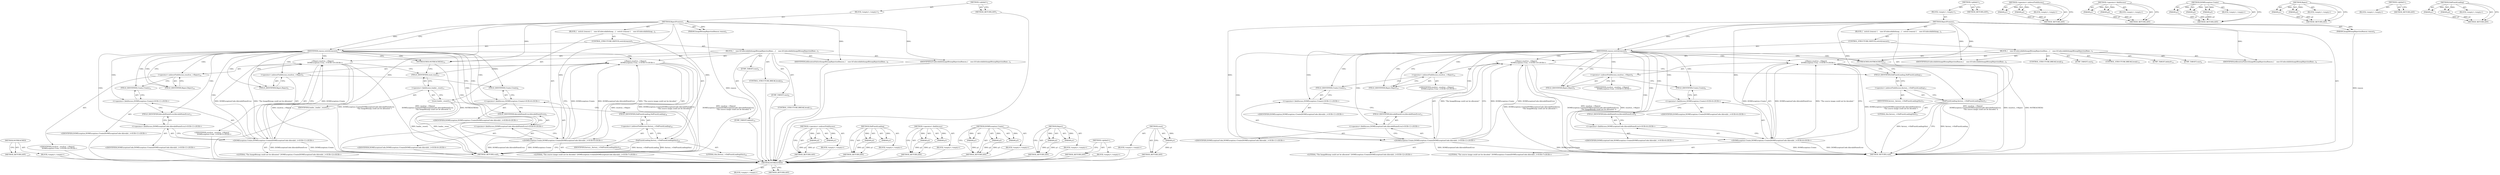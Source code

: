 digraph "reset" {
vulnerable_95 [label=<(METHOD,NOTREACHED)>];
vulnerable_96 [label=<(BLOCK,&lt;empty&gt;,&lt;empty&gt;)>];
vulnerable_97 [label=<(METHOD_RETURN,ANY)>];
vulnerable_6 [label=<(METHOD,&lt;global&gt;)<SUB>1</SUB>>];
vulnerable_7 [label=<(BLOCK,&lt;empty&gt;,&lt;empty&gt;)<SUB>1</SUB>>];
vulnerable_8 [label=<(METHOD,RejectPromise)<SUB>1</SUB>>];
vulnerable_9 [label=<(PARAM,ImageBitmapRejectionReason reason)<SUB>2</SUB>>];
vulnerable_10 [label=<(BLOCK,{
  switch (reason) {
    case kUndecodableImag...,{
  switch (reason) {
    case kUndecodableImag...)<SUB>2</SUB>>];
vulnerable_11 [label=<(CONTROL_STRUCTURE,SWITCH,switch(reason))<SUB>3</SUB>>];
vulnerable_12 [label=<(IDENTIFIER,reason,switch(reason))<SUB>3</SUB>>];
vulnerable_13 [label=<(BLOCK,{
    case kUndecodableImageBitmapRejectionReas...,{
    case kUndecodableImageBitmapRejectionReas...)<SUB>3</SUB>>];
vulnerable_14 [label=<(JUMP_TARGET,case)<SUB>4</SUB>>];
vulnerable_15 [label=<(IDENTIFIER,kUndecodableImageBitmapRejectionReason,{
    case kUndecodableImageBitmapRejectionReas...)<SUB>4</SUB>>];
vulnerable_16 [label="<(Reject,resolver_-&gt;Reject(
          DOMException::Crea...)<SUB>5</SUB>>"];
vulnerable_17 [label=<(&lt;operator&gt;.indirectFieldAccess,resolver_-&gt;Reject)<SUB>5</SUB>>];
vulnerable_18 [label="<(IDENTIFIER,resolver_,resolver_-&gt;Reject(
          DOMException::Crea...)<SUB>5</SUB>>"];
vulnerable_19 [label=<(FIELD_IDENTIFIER,Reject,Reject)<SUB>5</SUB>>];
vulnerable_20 [label="<(DOMException.Create,DOMException::Create(DOMExceptionCode::kInvalid...)<SUB>6</SUB>>"];
vulnerable_21 [label="<(&lt;operator&gt;.fieldAccess,DOMException::Create)<SUB>6</SUB>>"];
vulnerable_22 [label="<(IDENTIFIER,DOMException,DOMException::Create(DOMExceptionCode::kInvalid...)<SUB>6</SUB>>"];
vulnerable_23 [label=<(FIELD_IDENTIFIER,Create,Create)<SUB>6</SUB>>];
vulnerable_24 [label="<(&lt;operator&gt;.fieldAccess,DOMExceptionCode::kInvalidStateError)<SUB>6</SUB>>"];
vulnerable_25 [label="<(IDENTIFIER,DOMExceptionCode,DOMException::Create(DOMExceptionCode::kInvalid...)<SUB>6</SUB>>"];
vulnerable_26 [label=<(FIELD_IDENTIFIER,kInvalidStateError,kInvalidStateError)<SUB>6</SUB>>];
vulnerable_27 [label="<(LITERAL,&quot;The source image could not be decoded.&quot;,DOMException::Create(DOMExceptionCode::kInvalid...)<SUB>7</SUB>>"];
vulnerable_28 [label=<(CONTROL_STRUCTURE,BREAK,break;)<SUB>8</SUB>>];
vulnerable_29 [label=<(JUMP_TARGET,case)<SUB>9</SUB>>];
vulnerable_30 [label=<(IDENTIFIER,kAllocationFailureImageBitmapRejectionReason,{
    case kUndecodableImageBitmapRejectionReas...)<SUB>9</SUB>>];
vulnerable_31 [label="<(Reject,resolver_-&gt;Reject(
          DOMException::Crea...)<SUB>10</SUB>>"];
vulnerable_32 [label=<(&lt;operator&gt;.indirectFieldAccess,resolver_-&gt;Reject)<SUB>10</SUB>>];
vulnerable_33 [label="<(IDENTIFIER,resolver_,resolver_-&gt;Reject(
          DOMException::Crea...)<SUB>10</SUB>>"];
vulnerable_34 [label=<(FIELD_IDENTIFIER,Reject,Reject)<SUB>10</SUB>>];
vulnerable_35 [label="<(DOMException.Create,DOMException::Create(DOMExceptionCode::kInvalid...)<SUB>11</SUB>>"];
vulnerable_36 [label="<(&lt;operator&gt;.fieldAccess,DOMException::Create)<SUB>11</SUB>>"];
vulnerable_37 [label="<(IDENTIFIER,DOMException,DOMException::Create(DOMExceptionCode::kInvalid...)<SUB>11</SUB>>"];
vulnerable_38 [label=<(FIELD_IDENTIFIER,Create,Create)<SUB>11</SUB>>];
vulnerable_39 [label="<(&lt;operator&gt;.fieldAccess,DOMExceptionCode::kInvalidStateError)<SUB>11</SUB>>"];
vulnerable_40 [label="<(IDENTIFIER,DOMExceptionCode,DOMException::Create(DOMExceptionCode::kInvalid...)<SUB>11</SUB>>"];
vulnerable_41 [label=<(FIELD_IDENTIFIER,kInvalidStateError,kInvalidStateError)<SUB>11</SUB>>];
vulnerable_42 [label="<(LITERAL,&quot;The ImageBitmap could not be allocated.&quot;,DOMException::Create(DOMExceptionCode::kInvalid...)<SUB>12</SUB>>"];
vulnerable_43 [label=<(CONTROL_STRUCTURE,BREAK,break;)<SUB>13</SUB>>];
vulnerable_44 [label=<(JUMP_TARGET,default)<SUB>14</SUB>>];
vulnerable_45 [label=<(NOTREACHED,NOTREACHED())<SUB>15</SUB>>];
vulnerable_46 [label=<(DidFinishLoading,factory_-&gt;DidFinishLoading(this))<SUB>17</SUB>>];
vulnerable_47 [label=<(&lt;operator&gt;.indirectFieldAccess,factory_-&gt;DidFinishLoading)<SUB>17</SUB>>];
vulnerable_48 [label=<(IDENTIFIER,factory_,factory_-&gt;DidFinishLoading(this))<SUB>17</SUB>>];
vulnerable_49 [label=<(FIELD_IDENTIFIER,DidFinishLoading,DidFinishLoading)<SUB>17</SUB>>];
vulnerable_50 [label=<(LITERAL,this,factory_-&gt;DidFinishLoading(this))<SUB>17</SUB>>];
vulnerable_51 [label=<(METHOD_RETURN,void)<SUB>1</SUB>>];
vulnerable_53 [label=<(METHOD_RETURN,ANY)<SUB>1</SUB>>];
vulnerable_79 [label=<(METHOD,&lt;operator&gt;.indirectFieldAccess)>];
vulnerable_80 [label=<(PARAM,p1)>];
vulnerable_81 [label=<(PARAM,p2)>];
vulnerable_82 [label=<(BLOCK,&lt;empty&gt;,&lt;empty&gt;)>];
vulnerable_83 [label=<(METHOD_RETURN,ANY)>];
vulnerable_90 [label=<(METHOD,&lt;operator&gt;.fieldAccess)>];
vulnerable_91 [label=<(PARAM,p1)>];
vulnerable_92 [label=<(PARAM,p2)>];
vulnerable_93 [label=<(BLOCK,&lt;empty&gt;,&lt;empty&gt;)>];
vulnerable_94 [label=<(METHOD_RETURN,ANY)>];
vulnerable_84 [label=<(METHOD,DOMException.Create)>];
vulnerable_85 [label=<(PARAM,p1)>];
vulnerable_86 [label=<(PARAM,p2)>];
vulnerable_87 [label=<(PARAM,p3)>];
vulnerable_88 [label=<(BLOCK,&lt;empty&gt;,&lt;empty&gt;)>];
vulnerable_89 [label=<(METHOD_RETURN,ANY)>];
vulnerable_74 [label=<(METHOD,Reject)>];
vulnerable_75 [label=<(PARAM,p1)>];
vulnerable_76 [label=<(PARAM,p2)>];
vulnerable_77 [label=<(BLOCK,&lt;empty&gt;,&lt;empty&gt;)>];
vulnerable_78 [label=<(METHOD_RETURN,ANY)>];
vulnerable_68 [label=<(METHOD,&lt;global&gt;)<SUB>1</SUB>>];
vulnerable_69 [label=<(BLOCK,&lt;empty&gt;,&lt;empty&gt;)>];
vulnerable_70 [label=<(METHOD_RETURN,ANY)>];
vulnerable_98 [label=<(METHOD,DidFinishLoading)>];
vulnerable_99 [label=<(PARAM,p1)>];
vulnerable_100 [label=<(PARAM,p2)>];
vulnerable_101 [label=<(BLOCK,&lt;empty&gt;,&lt;empty&gt;)>];
vulnerable_102 [label=<(METHOD_RETURN,ANY)>];
fixed_99 [label=<(METHOD,NOTREACHED)>];
fixed_100 [label=<(BLOCK,&lt;empty&gt;,&lt;empty&gt;)>];
fixed_101 [label=<(METHOD_RETURN,ANY)>];
fixed_6 [label=<(METHOD,&lt;global&gt;)<SUB>1</SUB>>];
fixed_7 [label=<(BLOCK,&lt;empty&gt;,&lt;empty&gt;)<SUB>1</SUB>>];
fixed_8 [label=<(METHOD,RejectPromise)<SUB>1</SUB>>];
fixed_9 [label=<(PARAM,ImageBitmapRejectionReason reason)<SUB>2</SUB>>];
fixed_10 [label=<(BLOCK,{
  switch (reason) {
    case kUndecodableImag...,{
  switch (reason) {
    case kUndecodableImag...)<SUB>2</SUB>>];
fixed_11 [label=<(CONTROL_STRUCTURE,SWITCH,switch(reason))<SUB>3</SUB>>];
fixed_12 [label=<(IDENTIFIER,reason,switch(reason))<SUB>3</SUB>>];
fixed_13 [label=<(BLOCK,{
    case kUndecodableImageBitmapRejectionReas...,{
    case kUndecodableImageBitmapRejectionReas...)<SUB>3</SUB>>];
fixed_14 [label=<(JUMP_TARGET,case)<SUB>4</SUB>>];
fixed_15 [label=<(IDENTIFIER,kUndecodableImageBitmapRejectionReason,{
    case kUndecodableImageBitmapRejectionReas...)<SUB>4</SUB>>];
fixed_16 [label="<(Reject,resolver_-&gt;Reject(
          DOMException::Crea...)<SUB>5</SUB>>"];
fixed_17 [label=<(&lt;operator&gt;.indirectFieldAccess,resolver_-&gt;Reject)<SUB>5</SUB>>];
fixed_18 [label="<(IDENTIFIER,resolver_,resolver_-&gt;Reject(
          DOMException::Crea...)<SUB>5</SUB>>"];
fixed_19 [label=<(FIELD_IDENTIFIER,Reject,Reject)<SUB>5</SUB>>];
fixed_20 [label="<(DOMException.Create,DOMException::Create(DOMExceptionCode::kInvalid...)<SUB>6</SUB>>"];
fixed_21 [label="<(&lt;operator&gt;.fieldAccess,DOMException::Create)<SUB>6</SUB>>"];
fixed_22 [label="<(IDENTIFIER,DOMException,DOMException::Create(DOMExceptionCode::kInvalid...)<SUB>6</SUB>>"];
fixed_23 [label=<(FIELD_IDENTIFIER,Create,Create)<SUB>6</SUB>>];
fixed_24 [label="<(&lt;operator&gt;.fieldAccess,DOMExceptionCode::kInvalidStateError)<SUB>6</SUB>>"];
fixed_25 [label="<(IDENTIFIER,DOMExceptionCode,DOMException::Create(DOMExceptionCode::kInvalid...)<SUB>6</SUB>>"];
fixed_26 [label=<(FIELD_IDENTIFIER,kInvalidStateError,kInvalidStateError)<SUB>6</SUB>>];
fixed_27 [label="<(LITERAL,&quot;The source image could not be decoded.&quot;,DOMException::Create(DOMExceptionCode::kInvalid...)<SUB>7</SUB>>"];
fixed_28 [label=<(CONTROL_STRUCTURE,BREAK,break;)<SUB>8</SUB>>];
fixed_29 [label=<(JUMP_TARGET,case)<SUB>9</SUB>>];
fixed_30 [label=<(IDENTIFIER,kAllocationFailureImageBitmapRejectionReason,{
    case kUndecodableImageBitmapRejectionReas...)<SUB>9</SUB>>];
fixed_31 [label="<(Reject,resolver_-&gt;Reject(
          DOMException::Crea...)<SUB>10</SUB>>"];
fixed_32 [label=<(&lt;operator&gt;.indirectFieldAccess,resolver_-&gt;Reject)<SUB>10</SUB>>];
fixed_33 [label="<(IDENTIFIER,resolver_,resolver_-&gt;Reject(
          DOMException::Crea...)<SUB>10</SUB>>"];
fixed_34 [label=<(FIELD_IDENTIFIER,Reject,Reject)<SUB>10</SUB>>];
fixed_35 [label="<(DOMException.Create,DOMException::Create(DOMExceptionCode::kInvalid...)<SUB>11</SUB>>"];
fixed_36 [label="<(&lt;operator&gt;.fieldAccess,DOMException::Create)<SUB>11</SUB>>"];
fixed_37 [label="<(IDENTIFIER,DOMException,DOMException::Create(DOMExceptionCode::kInvalid...)<SUB>11</SUB>>"];
fixed_38 [label=<(FIELD_IDENTIFIER,Create,Create)<SUB>11</SUB>>];
fixed_39 [label="<(&lt;operator&gt;.fieldAccess,DOMExceptionCode::kInvalidStateError)<SUB>11</SUB>>"];
fixed_40 [label="<(IDENTIFIER,DOMExceptionCode,DOMException::Create(DOMExceptionCode::kInvalid...)<SUB>11</SUB>>"];
fixed_41 [label=<(FIELD_IDENTIFIER,kInvalidStateError,kInvalidStateError)<SUB>11</SUB>>];
fixed_42 [label="<(LITERAL,&quot;The ImageBitmap could not be allocated.&quot;,DOMException::Create(DOMExceptionCode::kInvalid...)<SUB>12</SUB>>"];
fixed_43 [label=<(CONTROL_STRUCTURE,BREAK,break;)<SUB>13</SUB>>];
fixed_44 [label=<(JUMP_TARGET,default)<SUB>14</SUB>>];
fixed_45 [label=<(NOTREACHED,NOTREACHED())<SUB>15</SUB>>];
fixed_46 [label=<(reset,loader_.reset())<SUB>17</SUB>>];
fixed_47 [label=<(&lt;operator&gt;.fieldAccess,loader_.reset)<SUB>17</SUB>>];
fixed_48 [label=<(IDENTIFIER,loader_,loader_.reset())<SUB>17</SUB>>];
fixed_49 [label=<(FIELD_IDENTIFIER,reset,reset)<SUB>17</SUB>>];
fixed_50 [label=<(DidFinishLoading,factory_-&gt;DidFinishLoading(this))<SUB>18</SUB>>];
fixed_51 [label=<(&lt;operator&gt;.indirectFieldAccess,factory_-&gt;DidFinishLoading)<SUB>18</SUB>>];
fixed_52 [label=<(IDENTIFIER,factory_,factory_-&gt;DidFinishLoading(this))<SUB>18</SUB>>];
fixed_53 [label=<(FIELD_IDENTIFIER,DidFinishLoading,DidFinishLoading)<SUB>18</SUB>>];
fixed_54 [label=<(LITERAL,this,factory_-&gt;DidFinishLoading(this))<SUB>18</SUB>>];
fixed_55 [label=<(METHOD_RETURN,void)<SUB>1</SUB>>];
fixed_57 [label=<(METHOD_RETURN,ANY)<SUB>1</SUB>>];
fixed_83 [label=<(METHOD,&lt;operator&gt;.indirectFieldAccess)>];
fixed_84 [label=<(PARAM,p1)>];
fixed_85 [label=<(PARAM,p2)>];
fixed_86 [label=<(BLOCK,&lt;empty&gt;,&lt;empty&gt;)>];
fixed_87 [label=<(METHOD_RETURN,ANY)>];
fixed_106 [label=<(METHOD,DidFinishLoading)>];
fixed_107 [label=<(PARAM,p1)>];
fixed_108 [label=<(PARAM,p2)>];
fixed_109 [label=<(BLOCK,&lt;empty&gt;,&lt;empty&gt;)>];
fixed_110 [label=<(METHOD_RETURN,ANY)>];
fixed_94 [label=<(METHOD,&lt;operator&gt;.fieldAccess)>];
fixed_95 [label=<(PARAM,p1)>];
fixed_96 [label=<(PARAM,p2)>];
fixed_97 [label=<(BLOCK,&lt;empty&gt;,&lt;empty&gt;)>];
fixed_98 [label=<(METHOD_RETURN,ANY)>];
fixed_88 [label=<(METHOD,DOMException.Create)>];
fixed_89 [label=<(PARAM,p1)>];
fixed_90 [label=<(PARAM,p2)>];
fixed_91 [label=<(PARAM,p3)>];
fixed_92 [label=<(BLOCK,&lt;empty&gt;,&lt;empty&gt;)>];
fixed_93 [label=<(METHOD_RETURN,ANY)>];
fixed_78 [label=<(METHOD,Reject)>];
fixed_79 [label=<(PARAM,p1)>];
fixed_80 [label=<(PARAM,p2)>];
fixed_81 [label=<(BLOCK,&lt;empty&gt;,&lt;empty&gt;)>];
fixed_82 [label=<(METHOD_RETURN,ANY)>];
fixed_72 [label=<(METHOD,&lt;global&gt;)<SUB>1</SUB>>];
fixed_73 [label=<(BLOCK,&lt;empty&gt;,&lt;empty&gt;)>];
fixed_74 [label=<(METHOD_RETURN,ANY)>];
fixed_102 [label=<(METHOD,reset)>];
fixed_103 [label=<(PARAM,p1)>];
fixed_104 [label=<(BLOCK,&lt;empty&gt;,&lt;empty&gt;)>];
fixed_105 [label=<(METHOD_RETURN,ANY)>];
vulnerable_95 -> vulnerable_96  [key=0, label="AST: "];
vulnerable_95 -> vulnerable_97  [key=0, label="AST: "];
vulnerable_95 -> vulnerable_97  [key=1, label="CFG: "];
vulnerable_6 -> vulnerable_7  [key=0, label="AST: "];
vulnerable_6 -> vulnerable_53  [key=0, label="AST: "];
vulnerable_6 -> vulnerable_53  [key=1, label="CFG: "];
vulnerable_7 -> vulnerable_8  [key=0, label="AST: "];
vulnerable_8 -> vulnerable_9  [key=0, label="AST: "];
vulnerable_8 -> vulnerable_9  [key=1, label="DDG: "];
vulnerable_8 -> vulnerable_10  [key=0, label="AST: "];
vulnerable_8 -> vulnerable_51  [key=0, label="AST: "];
vulnerable_8 -> vulnerable_12  [key=0, label="CFG: "];
vulnerable_8 -> vulnerable_12  [key=1, label="DDG: "];
vulnerable_8 -> vulnerable_46  [key=0, label="DDG: "];
vulnerable_8 -> vulnerable_15  [key=0, label="DDG: "];
vulnerable_8 -> vulnerable_30  [key=0, label="DDG: "];
vulnerable_8 -> vulnerable_45  [key=0, label="DDG: "];
vulnerable_8 -> vulnerable_20  [key=0, label="DDG: "];
vulnerable_8 -> vulnerable_35  [key=0, label="DDG: "];
vulnerable_9 -> vulnerable_51  [key=0, label="DDG: reason"];
vulnerable_10 -> vulnerable_11  [key=0, label="AST: "];
vulnerable_10 -> vulnerable_46  [key=0, label="AST: "];
vulnerable_11 -> vulnerable_12  [key=0, label="AST: "];
vulnerable_11 -> vulnerable_13  [key=0, label="AST: "];
vulnerable_12 -> vulnerable_19  [key=0, label="CFG: "];
vulnerable_12 -> vulnerable_19  [key=1, label="CDG: "];
vulnerable_12 -> vulnerable_34  [key=0, label="CFG: "];
vulnerable_12 -> vulnerable_34  [key=1, label="CDG: "];
vulnerable_12 -> vulnerable_45  [key=0, label="CFG: "];
vulnerable_12 -> vulnerable_45  [key=1, label="CDG: "];
vulnerable_12 -> vulnerable_24  [key=0, label="CDG: "];
vulnerable_12 -> vulnerable_16  [key=0, label="CDG: "];
vulnerable_12 -> vulnerable_17  [key=0, label="CDG: "];
vulnerable_12 -> vulnerable_21  [key=0, label="CDG: "];
vulnerable_12 -> vulnerable_32  [key=0, label="CDG: "];
vulnerable_12 -> vulnerable_26  [key=0, label="CDG: "];
vulnerable_12 -> vulnerable_23  [key=0, label="CDG: "];
vulnerable_12 -> vulnerable_36  [key=0, label="CDG: "];
vulnerable_12 -> vulnerable_20  [key=0, label="CDG: "];
vulnerable_12 -> vulnerable_38  [key=0, label="CDG: "];
vulnerable_12 -> vulnerable_41  [key=0, label="CDG: "];
vulnerable_12 -> vulnerable_35  [key=0, label="CDG: "];
vulnerable_12 -> vulnerable_39  [key=0, label="CDG: "];
vulnerable_12 -> vulnerable_31  [key=0, label="CDG: "];
vulnerable_13 -> vulnerable_14  [key=0, label="AST: "];
vulnerable_13 -> vulnerable_15  [key=0, label="AST: "];
vulnerable_13 -> vulnerable_16  [key=0, label="AST: "];
vulnerable_13 -> vulnerable_28  [key=0, label="AST: "];
vulnerable_13 -> vulnerable_29  [key=0, label="AST: "];
vulnerable_13 -> vulnerable_30  [key=0, label="AST: "];
vulnerable_13 -> vulnerable_31  [key=0, label="AST: "];
vulnerable_13 -> vulnerable_43  [key=0, label="AST: "];
vulnerable_13 -> vulnerable_44  [key=0, label="AST: "];
vulnerable_13 -> vulnerable_45  [key=0, label="AST: "];
vulnerable_16 -> vulnerable_17  [key=0, label="AST: "];
vulnerable_16 -> vulnerable_20  [key=0, label="AST: "];
vulnerable_16 -> vulnerable_49  [key=0, label="CFG: "];
vulnerable_16 -> vulnerable_51  [key=0, label="DDG: resolver_-&gt;Reject"];
vulnerable_16 -> vulnerable_51  [key=1, label="DDG: DOMException::Create(DOMExceptionCode::kInvalidStateError,
                               &quot;The source image could not be decoded.&quot;)"];
vulnerable_16 -> vulnerable_51  [key=2, label="DDG: resolver_-&gt;Reject(
          DOMException::Create(DOMExceptionCode::kInvalidStateError,
                               &quot;The source image could not be decoded.&quot;))"];
vulnerable_17 -> vulnerable_18  [key=0, label="AST: "];
vulnerable_17 -> vulnerable_19  [key=0, label="AST: "];
vulnerable_17 -> vulnerable_23  [key=0, label="CFG: "];
vulnerable_19 -> vulnerable_17  [key=0, label="CFG: "];
vulnerable_20 -> vulnerable_21  [key=0, label="AST: "];
vulnerable_20 -> vulnerable_24  [key=0, label="AST: "];
vulnerable_20 -> vulnerable_27  [key=0, label="AST: "];
vulnerable_20 -> vulnerable_16  [key=0, label="CFG: "];
vulnerable_20 -> vulnerable_16  [key=1, label="DDG: DOMException::Create"];
vulnerable_20 -> vulnerable_16  [key=2, label="DDG: DOMExceptionCode::kInvalidStateError"];
vulnerable_20 -> vulnerable_16  [key=3, label="DDG: &quot;The source image could not be decoded.&quot;"];
vulnerable_20 -> vulnerable_51  [key=0, label="DDG: DOMException::Create"];
vulnerable_20 -> vulnerable_51  [key=1, label="DDG: DOMExceptionCode::kInvalidStateError"];
vulnerable_21 -> vulnerable_22  [key=0, label="AST: "];
vulnerable_21 -> vulnerable_23  [key=0, label="AST: "];
vulnerable_21 -> vulnerable_26  [key=0, label="CFG: "];
vulnerable_23 -> vulnerable_21  [key=0, label="CFG: "];
vulnerable_24 -> vulnerable_25  [key=0, label="AST: "];
vulnerable_24 -> vulnerable_26  [key=0, label="AST: "];
vulnerable_24 -> vulnerable_20  [key=0, label="CFG: "];
vulnerable_26 -> vulnerable_24  [key=0, label="CFG: "];
vulnerable_31 -> vulnerable_32  [key=0, label="AST: "];
vulnerable_31 -> vulnerable_35  [key=0, label="AST: "];
vulnerable_31 -> vulnerable_49  [key=0, label="CFG: "];
vulnerable_31 -> vulnerable_51  [key=0, label="DDG: resolver_-&gt;Reject"];
vulnerable_31 -> vulnerable_51  [key=1, label="DDG: DOMException::Create(DOMExceptionCode::kInvalidStateError,
                               &quot;The ImageBitmap could not be allocated.&quot;)"];
vulnerable_31 -> vulnerable_51  [key=2, label="DDG: resolver_-&gt;Reject(
          DOMException::Create(DOMExceptionCode::kInvalidStateError,
                               &quot;The ImageBitmap could not be allocated.&quot;))"];
vulnerable_32 -> vulnerable_33  [key=0, label="AST: "];
vulnerable_32 -> vulnerable_34  [key=0, label="AST: "];
vulnerable_32 -> vulnerable_38  [key=0, label="CFG: "];
vulnerable_34 -> vulnerable_32  [key=0, label="CFG: "];
vulnerable_35 -> vulnerable_36  [key=0, label="AST: "];
vulnerable_35 -> vulnerable_39  [key=0, label="AST: "];
vulnerable_35 -> vulnerable_42  [key=0, label="AST: "];
vulnerable_35 -> vulnerable_31  [key=0, label="CFG: "];
vulnerable_35 -> vulnerable_31  [key=1, label="DDG: DOMException::Create"];
vulnerable_35 -> vulnerable_31  [key=2, label="DDG: DOMExceptionCode::kInvalidStateError"];
vulnerable_35 -> vulnerable_31  [key=3, label="DDG: &quot;The ImageBitmap could not be allocated.&quot;"];
vulnerable_35 -> vulnerable_51  [key=0, label="DDG: DOMException::Create"];
vulnerable_35 -> vulnerable_51  [key=1, label="DDG: DOMExceptionCode::kInvalidStateError"];
vulnerable_36 -> vulnerable_37  [key=0, label="AST: "];
vulnerable_36 -> vulnerable_38  [key=0, label="AST: "];
vulnerable_36 -> vulnerable_41  [key=0, label="CFG: "];
vulnerable_38 -> vulnerable_36  [key=0, label="CFG: "];
vulnerable_39 -> vulnerable_40  [key=0, label="AST: "];
vulnerable_39 -> vulnerable_41  [key=0, label="AST: "];
vulnerable_39 -> vulnerable_35  [key=0, label="CFG: "];
vulnerable_41 -> vulnerable_39  [key=0, label="CFG: "];
vulnerable_45 -> vulnerable_49  [key=0, label="CFG: "];
vulnerable_45 -> vulnerable_51  [key=0, label="DDG: NOTREACHED()"];
vulnerable_46 -> vulnerable_47  [key=0, label="AST: "];
vulnerable_46 -> vulnerable_50  [key=0, label="AST: "];
vulnerable_46 -> vulnerable_51  [key=0, label="CFG: "];
vulnerable_46 -> vulnerable_51  [key=1, label="DDG: factory_-&gt;DidFinishLoading"];
vulnerable_46 -> vulnerable_51  [key=2, label="DDG: factory_-&gt;DidFinishLoading(this)"];
vulnerable_47 -> vulnerable_48  [key=0, label="AST: "];
vulnerable_47 -> vulnerable_49  [key=0, label="AST: "];
vulnerable_47 -> vulnerable_46  [key=0, label="CFG: "];
vulnerable_49 -> vulnerable_47  [key=0, label="CFG: "];
vulnerable_79 -> vulnerable_80  [key=0, label="AST: "];
vulnerable_79 -> vulnerable_80  [key=1, label="DDG: "];
vulnerable_79 -> vulnerable_82  [key=0, label="AST: "];
vulnerable_79 -> vulnerable_81  [key=0, label="AST: "];
vulnerable_79 -> vulnerable_81  [key=1, label="DDG: "];
vulnerable_79 -> vulnerable_83  [key=0, label="AST: "];
vulnerable_79 -> vulnerable_83  [key=1, label="CFG: "];
vulnerable_80 -> vulnerable_83  [key=0, label="DDG: p1"];
vulnerable_81 -> vulnerable_83  [key=0, label="DDG: p2"];
vulnerable_90 -> vulnerable_91  [key=0, label="AST: "];
vulnerable_90 -> vulnerable_91  [key=1, label="DDG: "];
vulnerable_90 -> vulnerable_93  [key=0, label="AST: "];
vulnerable_90 -> vulnerable_92  [key=0, label="AST: "];
vulnerable_90 -> vulnerable_92  [key=1, label="DDG: "];
vulnerable_90 -> vulnerable_94  [key=0, label="AST: "];
vulnerable_90 -> vulnerable_94  [key=1, label="CFG: "];
vulnerable_91 -> vulnerable_94  [key=0, label="DDG: p1"];
vulnerable_92 -> vulnerable_94  [key=0, label="DDG: p2"];
vulnerable_84 -> vulnerable_85  [key=0, label="AST: "];
vulnerable_84 -> vulnerable_85  [key=1, label="DDG: "];
vulnerable_84 -> vulnerable_88  [key=0, label="AST: "];
vulnerable_84 -> vulnerable_86  [key=0, label="AST: "];
vulnerable_84 -> vulnerable_86  [key=1, label="DDG: "];
vulnerable_84 -> vulnerable_89  [key=0, label="AST: "];
vulnerable_84 -> vulnerable_89  [key=1, label="CFG: "];
vulnerable_84 -> vulnerable_87  [key=0, label="AST: "];
vulnerable_84 -> vulnerable_87  [key=1, label="DDG: "];
vulnerable_85 -> vulnerable_89  [key=0, label="DDG: p1"];
vulnerable_86 -> vulnerable_89  [key=0, label="DDG: p2"];
vulnerable_87 -> vulnerable_89  [key=0, label="DDG: p3"];
vulnerable_74 -> vulnerable_75  [key=0, label="AST: "];
vulnerable_74 -> vulnerable_75  [key=1, label="DDG: "];
vulnerable_74 -> vulnerable_77  [key=0, label="AST: "];
vulnerable_74 -> vulnerable_76  [key=0, label="AST: "];
vulnerable_74 -> vulnerable_76  [key=1, label="DDG: "];
vulnerable_74 -> vulnerable_78  [key=0, label="AST: "];
vulnerable_74 -> vulnerable_78  [key=1, label="CFG: "];
vulnerable_75 -> vulnerable_78  [key=0, label="DDG: p1"];
vulnerable_76 -> vulnerable_78  [key=0, label="DDG: p2"];
vulnerable_68 -> vulnerable_69  [key=0, label="AST: "];
vulnerable_68 -> vulnerable_70  [key=0, label="AST: "];
vulnerable_68 -> vulnerable_70  [key=1, label="CFG: "];
vulnerable_98 -> vulnerable_99  [key=0, label="AST: "];
vulnerable_98 -> vulnerable_99  [key=1, label="DDG: "];
vulnerable_98 -> vulnerable_101  [key=0, label="AST: "];
vulnerable_98 -> vulnerable_100  [key=0, label="AST: "];
vulnerable_98 -> vulnerable_100  [key=1, label="DDG: "];
vulnerable_98 -> vulnerable_102  [key=0, label="AST: "];
vulnerable_98 -> vulnerable_102  [key=1, label="CFG: "];
vulnerable_99 -> vulnerable_102  [key=0, label="DDG: p1"];
vulnerable_100 -> vulnerable_102  [key=0, label="DDG: p2"];
fixed_99 -> fixed_100  [key=0, label="AST: "];
fixed_99 -> fixed_101  [key=0, label="AST: "];
fixed_99 -> fixed_101  [key=1, label="CFG: "];
fixed_100 -> vulnerable_95  [key=0];
fixed_101 -> vulnerable_95  [key=0];
fixed_6 -> fixed_7  [key=0, label="AST: "];
fixed_6 -> fixed_57  [key=0, label="AST: "];
fixed_6 -> fixed_57  [key=1, label="CFG: "];
fixed_7 -> fixed_8  [key=0, label="AST: "];
fixed_8 -> fixed_9  [key=0, label="AST: "];
fixed_8 -> fixed_9  [key=1, label="DDG: "];
fixed_8 -> fixed_10  [key=0, label="AST: "];
fixed_8 -> fixed_55  [key=0, label="AST: "];
fixed_8 -> fixed_12  [key=0, label="CFG: "];
fixed_8 -> fixed_12  [key=1, label="DDG: "];
fixed_8 -> fixed_50  [key=0, label="DDG: "];
fixed_8 -> fixed_15  [key=0, label="DDG: "];
fixed_8 -> fixed_30  [key=0, label="DDG: "];
fixed_8 -> fixed_45  [key=0, label="DDG: "];
fixed_8 -> fixed_20  [key=0, label="DDG: "];
fixed_8 -> fixed_35  [key=0, label="DDG: "];
fixed_9 -> fixed_55  [key=0, label="DDG: reason"];
fixed_10 -> fixed_11  [key=0, label="AST: "];
fixed_10 -> fixed_46  [key=0, label="AST: "];
fixed_10 -> fixed_50  [key=0, label="AST: "];
fixed_11 -> fixed_12  [key=0, label="AST: "];
fixed_11 -> fixed_13  [key=0, label="AST: "];
fixed_12 -> fixed_19  [key=0, label="CFG: "];
fixed_12 -> fixed_19  [key=1, label="CDG: "];
fixed_12 -> fixed_34  [key=0, label="CFG: "];
fixed_12 -> fixed_34  [key=1, label="CDG: "];
fixed_12 -> fixed_45  [key=0, label="CFG: "];
fixed_12 -> fixed_45  [key=1, label="CDG: "];
fixed_12 -> fixed_24  [key=0, label="CDG: "];
fixed_12 -> fixed_16  [key=0, label="CDG: "];
fixed_12 -> fixed_17  [key=0, label="CDG: "];
fixed_12 -> fixed_21  [key=0, label="CDG: "];
fixed_12 -> fixed_32  [key=0, label="CDG: "];
fixed_12 -> fixed_26  [key=0, label="CDG: "];
fixed_12 -> fixed_23  [key=0, label="CDG: "];
fixed_12 -> fixed_36  [key=0, label="CDG: "];
fixed_12 -> fixed_20  [key=0, label="CDG: "];
fixed_12 -> fixed_38  [key=0, label="CDG: "];
fixed_12 -> fixed_41  [key=0, label="CDG: "];
fixed_12 -> fixed_35  [key=0, label="CDG: "];
fixed_12 -> fixed_39  [key=0, label="CDG: "];
fixed_12 -> fixed_31  [key=0, label="CDG: "];
fixed_13 -> fixed_14  [key=0, label="AST: "];
fixed_13 -> fixed_15  [key=0, label="AST: "];
fixed_13 -> fixed_16  [key=0, label="AST: "];
fixed_13 -> fixed_28  [key=0, label="AST: "];
fixed_13 -> fixed_29  [key=0, label="AST: "];
fixed_13 -> fixed_30  [key=0, label="AST: "];
fixed_13 -> fixed_31  [key=0, label="AST: "];
fixed_13 -> fixed_43  [key=0, label="AST: "];
fixed_13 -> fixed_44  [key=0, label="AST: "];
fixed_13 -> fixed_45  [key=0, label="AST: "];
fixed_14 -> vulnerable_95  [key=0];
fixed_15 -> vulnerable_95  [key=0];
fixed_16 -> fixed_17  [key=0, label="AST: "];
fixed_16 -> fixed_20  [key=0, label="AST: "];
fixed_16 -> fixed_49  [key=0, label="CFG: "];
fixed_16 -> fixed_55  [key=0, label="DDG: resolver_-&gt;Reject"];
fixed_16 -> fixed_55  [key=1, label="DDG: DOMException::Create(DOMExceptionCode::kInvalidStateError,
                               &quot;The source image could not be decoded.&quot;)"];
fixed_16 -> fixed_55  [key=2, label="DDG: resolver_-&gt;Reject(
          DOMException::Create(DOMExceptionCode::kInvalidStateError,
                               &quot;The source image could not be decoded.&quot;))"];
fixed_17 -> fixed_18  [key=0, label="AST: "];
fixed_17 -> fixed_19  [key=0, label="AST: "];
fixed_17 -> fixed_23  [key=0, label="CFG: "];
fixed_18 -> vulnerable_95  [key=0];
fixed_19 -> fixed_17  [key=0, label="CFG: "];
fixed_20 -> fixed_21  [key=0, label="AST: "];
fixed_20 -> fixed_24  [key=0, label="AST: "];
fixed_20 -> fixed_27  [key=0, label="AST: "];
fixed_20 -> fixed_16  [key=0, label="CFG: "];
fixed_20 -> fixed_16  [key=1, label="DDG: DOMException::Create"];
fixed_20 -> fixed_16  [key=2, label="DDG: DOMExceptionCode::kInvalidStateError"];
fixed_20 -> fixed_16  [key=3, label="DDG: &quot;The source image could not be decoded.&quot;"];
fixed_20 -> fixed_55  [key=0, label="DDG: DOMException::Create"];
fixed_20 -> fixed_55  [key=1, label="DDG: DOMExceptionCode::kInvalidStateError"];
fixed_21 -> fixed_22  [key=0, label="AST: "];
fixed_21 -> fixed_23  [key=0, label="AST: "];
fixed_21 -> fixed_26  [key=0, label="CFG: "];
fixed_22 -> vulnerable_95  [key=0];
fixed_23 -> fixed_21  [key=0, label="CFG: "];
fixed_24 -> fixed_25  [key=0, label="AST: "];
fixed_24 -> fixed_26  [key=0, label="AST: "];
fixed_24 -> fixed_20  [key=0, label="CFG: "];
fixed_25 -> vulnerable_95  [key=0];
fixed_26 -> fixed_24  [key=0, label="CFG: "];
fixed_27 -> vulnerable_95  [key=0];
fixed_28 -> vulnerable_95  [key=0];
fixed_29 -> vulnerable_95  [key=0];
fixed_30 -> vulnerable_95  [key=0];
fixed_31 -> fixed_32  [key=0, label="AST: "];
fixed_31 -> fixed_35  [key=0, label="AST: "];
fixed_31 -> fixed_49  [key=0, label="CFG: "];
fixed_31 -> fixed_55  [key=0, label="DDG: resolver_-&gt;Reject"];
fixed_31 -> fixed_55  [key=1, label="DDG: DOMException::Create(DOMExceptionCode::kInvalidStateError,
                               &quot;The ImageBitmap could not be allocated.&quot;)"];
fixed_31 -> fixed_55  [key=2, label="DDG: resolver_-&gt;Reject(
          DOMException::Create(DOMExceptionCode::kInvalidStateError,
                               &quot;The ImageBitmap could not be allocated.&quot;))"];
fixed_32 -> fixed_33  [key=0, label="AST: "];
fixed_32 -> fixed_34  [key=0, label="AST: "];
fixed_32 -> fixed_38  [key=0, label="CFG: "];
fixed_33 -> vulnerable_95  [key=0];
fixed_34 -> fixed_32  [key=0, label="CFG: "];
fixed_35 -> fixed_36  [key=0, label="AST: "];
fixed_35 -> fixed_39  [key=0, label="AST: "];
fixed_35 -> fixed_42  [key=0, label="AST: "];
fixed_35 -> fixed_31  [key=0, label="CFG: "];
fixed_35 -> fixed_31  [key=1, label="DDG: DOMException::Create"];
fixed_35 -> fixed_31  [key=2, label="DDG: DOMExceptionCode::kInvalidStateError"];
fixed_35 -> fixed_31  [key=3, label="DDG: &quot;The ImageBitmap could not be allocated.&quot;"];
fixed_35 -> fixed_55  [key=0, label="DDG: DOMException::Create"];
fixed_35 -> fixed_55  [key=1, label="DDG: DOMExceptionCode::kInvalidStateError"];
fixed_36 -> fixed_37  [key=0, label="AST: "];
fixed_36 -> fixed_38  [key=0, label="AST: "];
fixed_36 -> fixed_41  [key=0, label="CFG: "];
fixed_37 -> vulnerable_95  [key=0];
fixed_38 -> fixed_36  [key=0, label="CFG: "];
fixed_39 -> fixed_40  [key=0, label="AST: "];
fixed_39 -> fixed_41  [key=0, label="AST: "];
fixed_39 -> fixed_35  [key=0, label="CFG: "];
fixed_40 -> vulnerable_95  [key=0];
fixed_41 -> fixed_39  [key=0, label="CFG: "];
fixed_42 -> vulnerable_95  [key=0];
fixed_43 -> vulnerable_95  [key=0];
fixed_44 -> vulnerable_95  [key=0];
fixed_45 -> fixed_49  [key=0, label="CFG: "];
fixed_45 -> fixed_55  [key=0, label="DDG: NOTREACHED()"];
fixed_46 -> fixed_47  [key=0, label="AST: "];
fixed_46 -> fixed_53  [key=0, label="CFG: "];
fixed_46 -> fixed_55  [key=0, label="DDG: loader_.reset"];
fixed_46 -> fixed_55  [key=1, label="DDG: loader_.reset()"];
fixed_47 -> fixed_48  [key=0, label="AST: "];
fixed_47 -> fixed_49  [key=0, label="AST: "];
fixed_47 -> fixed_46  [key=0, label="CFG: "];
fixed_48 -> vulnerable_95  [key=0];
fixed_49 -> fixed_47  [key=0, label="CFG: "];
fixed_50 -> fixed_51  [key=0, label="AST: "];
fixed_50 -> fixed_54  [key=0, label="AST: "];
fixed_50 -> fixed_55  [key=0, label="CFG: "];
fixed_50 -> fixed_55  [key=1, label="DDG: factory_-&gt;DidFinishLoading"];
fixed_50 -> fixed_55  [key=2, label="DDG: factory_-&gt;DidFinishLoading(this)"];
fixed_51 -> fixed_52  [key=0, label="AST: "];
fixed_51 -> fixed_53  [key=0, label="AST: "];
fixed_51 -> fixed_50  [key=0, label="CFG: "];
fixed_52 -> vulnerable_95  [key=0];
fixed_53 -> fixed_51  [key=0, label="CFG: "];
fixed_54 -> vulnerable_95  [key=0];
fixed_55 -> vulnerable_95  [key=0];
fixed_57 -> vulnerable_95  [key=0];
fixed_83 -> fixed_84  [key=0, label="AST: "];
fixed_83 -> fixed_84  [key=1, label="DDG: "];
fixed_83 -> fixed_86  [key=0, label="AST: "];
fixed_83 -> fixed_85  [key=0, label="AST: "];
fixed_83 -> fixed_85  [key=1, label="DDG: "];
fixed_83 -> fixed_87  [key=0, label="AST: "];
fixed_83 -> fixed_87  [key=1, label="CFG: "];
fixed_84 -> fixed_87  [key=0, label="DDG: p1"];
fixed_85 -> fixed_87  [key=0, label="DDG: p2"];
fixed_86 -> vulnerable_95  [key=0];
fixed_87 -> vulnerable_95  [key=0];
fixed_106 -> fixed_107  [key=0, label="AST: "];
fixed_106 -> fixed_107  [key=1, label="DDG: "];
fixed_106 -> fixed_109  [key=0, label="AST: "];
fixed_106 -> fixed_108  [key=0, label="AST: "];
fixed_106 -> fixed_108  [key=1, label="DDG: "];
fixed_106 -> fixed_110  [key=0, label="AST: "];
fixed_106 -> fixed_110  [key=1, label="CFG: "];
fixed_107 -> fixed_110  [key=0, label="DDG: p1"];
fixed_108 -> fixed_110  [key=0, label="DDG: p2"];
fixed_109 -> vulnerable_95  [key=0];
fixed_110 -> vulnerable_95  [key=0];
fixed_94 -> fixed_95  [key=0, label="AST: "];
fixed_94 -> fixed_95  [key=1, label="DDG: "];
fixed_94 -> fixed_97  [key=0, label="AST: "];
fixed_94 -> fixed_96  [key=0, label="AST: "];
fixed_94 -> fixed_96  [key=1, label="DDG: "];
fixed_94 -> fixed_98  [key=0, label="AST: "];
fixed_94 -> fixed_98  [key=1, label="CFG: "];
fixed_95 -> fixed_98  [key=0, label="DDG: p1"];
fixed_96 -> fixed_98  [key=0, label="DDG: p2"];
fixed_97 -> vulnerable_95  [key=0];
fixed_98 -> vulnerable_95  [key=0];
fixed_88 -> fixed_89  [key=0, label="AST: "];
fixed_88 -> fixed_89  [key=1, label="DDG: "];
fixed_88 -> fixed_92  [key=0, label="AST: "];
fixed_88 -> fixed_90  [key=0, label="AST: "];
fixed_88 -> fixed_90  [key=1, label="DDG: "];
fixed_88 -> fixed_93  [key=0, label="AST: "];
fixed_88 -> fixed_93  [key=1, label="CFG: "];
fixed_88 -> fixed_91  [key=0, label="AST: "];
fixed_88 -> fixed_91  [key=1, label="DDG: "];
fixed_89 -> fixed_93  [key=0, label="DDG: p1"];
fixed_90 -> fixed_93  [key=0, label="DDG: p2"];
fixed_91 -> fixed_93  [key=0, label="DDG: p3"];
fixed_92 -> vulnerable_95  [key=0];
fixed_93 -> vulnerable_95  [key=0];
fixed_78 -> fixed_79  [key=0, label="AST: "];
fixed_78 -> fixed_79  [key=1, label="DDG: "];
fixed_78 -> fixed_81  [key=0, label="AST: "];
fixed_78 -> fixed_80  [key=0, label="AST: "];
fixed_78 -> fixed_80  [key=1, label="DDG: "];
fixed_78 -> fixed_82  [key=0, label="AST: "];
fixed_78 -> fixed_82  [key=1, label="CFG: "];
fixed_79 -> fixed_82  [key=0, label="DDG: p1"];
fixed_80 -> fixed_82  [key=0, label="DDG: p2"];
fixed_81 -> vulnerable_95  [key=0];
fixed_82 -> vulnerable_95  [key=0];
fixed_72 -> fixed_73  [key=0, label="AST: "];
fixed_72 -> fixed_74  [key=0, label="AST: "];
fixed_72 -> fixed_74  [key=1, label="CFG: "];
fixed_73 -> vulnerable_95  [key=0];
fixed_74 -> vulnerable_95  [key=0];
fixed_102 -> fixed_103  [key=0, label="AST: "];
fixed_102 -> fixed_103  [key=1, label="DDG: "];
fixed_102 -> fixed_104  [key=0, label="AST: "];
fixed_102 -> fixed_105  [key=0, label="AST: "];
fixed_102 -> fixed_105  [key=1, label="CFG: "];
fixed_103 -> fixed_105  [key=0, label="DDG: p1"];
fixed_104 -> vulnerable_95  [key=0];
fixed_105 -> vulnerable_95  [key=0];
}

